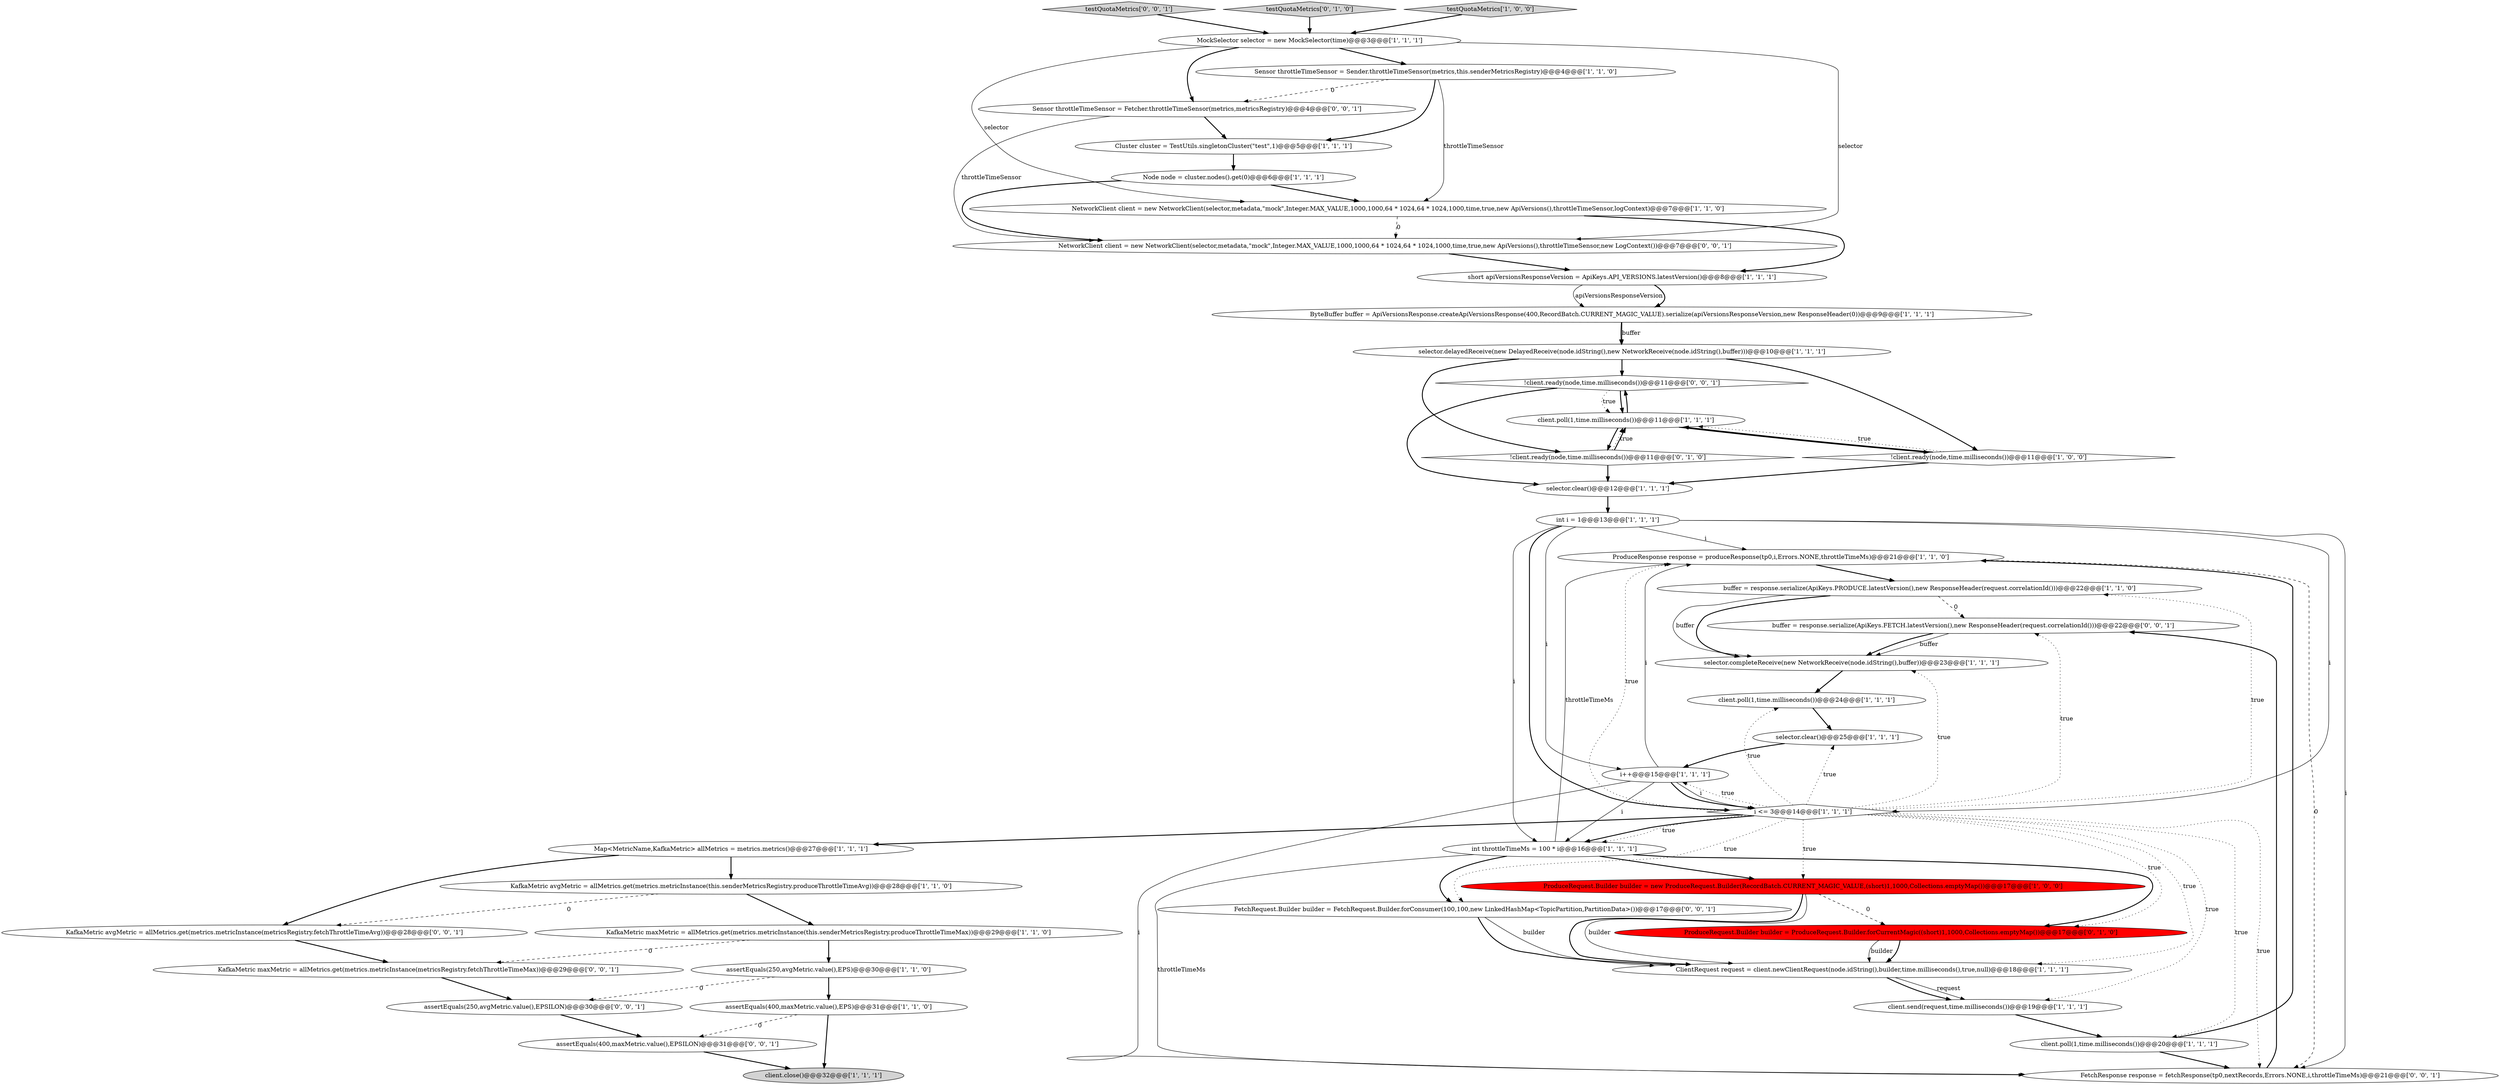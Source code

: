 digraph {
29 [style = filled, label = "ProduceResponse response = produceResponse(tp0,i,Errors.NONE,throttleTimeMs)@@@21@@@['1', '1', '0']", fillcolor = white, shape = ellipse image = "AAA0AAABBB1BBB"];
42 [style = filled, label = "KafkaMetric maxMetric = allMetrics.get(metrics.metricInstance(metricsRegistry.fetchThrottleTimeMax))@@@29@@@['0', '0', '1']", fillcolor = white, shape = ellipse image = "AAA0AAABBB3BBB"];
13 [style = filled, label = "MockSelector selector = new MockSelector(time)@@@3@@@['1', '1', '1']", fillcolor = white, shape = ellipse image = "AAA0AAABBB1BBB"];
35 [style = filled, label = "testQuotaMetrics['0', '0', '1']", fillcolor = lightgray, shape = diamond image = "AAA0AAABBB3BBB"];
31 [style = filled, label = "ProduceRequest.Builder builder = ProduceRequest.Builder.forCurrentMagic((short)1,1000,Collections.emptyMap())@@@17@@@['0', '1', '0']", fillcolor = red, shape = ellipse image = "AAA1AAABBB2BBB"];
6 [style = filled, label = "int i = 1@@@13@@@['1', '1', '1']", fillcolor = white, shape = ellipse image = "AAA0AAABBB1BBB"];
41 [style = filled, label = "buffer = response.serialize(ApiKeys.FETCH.latestVersion(),new ResponseHeader(request.correlationId()))@@@22@@@['0', '0', '1']", fillcolor = white, shape = ellipse image = "AAA0AAABBB3BBB"];
37 [style = filled, label = "FetchRequest.Builder builder = FetchRequest.Builder.forConsumer(100,100,new LinkedHashMap<TopicPartition,PartitionData>())@@@17@@@['0', '0', '1']", fillcolor = white, shape = ellipse image = "AAA0AAABBB3BBB"];
19 [style = filled, label = "buffer = response.serialize(ApiKeys.PRODUCE.latestVersion(),new ResponseHeader(request.correlationId()))@@@22@@@['1', '1', '0']", fillcolor = white, shape = ellipse image = "AAA0AAABBB1BBB"];
28 [style = filled, label = "ProduceRequest.Builder builder = new ProduceRequest.Builder(RecordBatch.CURRENT_MAGIC_VALUE,(short)1,1000,Collections.emptyMap())@@@17@@@['1', '0', '0']", fillcolor = red, shape = ellipse image = "AAA1AAABBB1BBB"];
12 [style = filled, label = "client.send(request,time.milliseconds())@@@19@@@['1', '1', '1']", fillcolor = white, shape = ellipse image = "AAA0AAABBB1BBB"];
11 [style = filled, label = "selector.clear()@@@25@@@['1', '1', '1']", fillcolor = white, shape = ellipse image = "AAA0AAABBB1BBB"];
20 [style = filled, label = "Cluster cluster = TestUtils.singletonCluster(\"test\",1)@@@5@@@['1', '1', '1']", fillcolor = white, shape = ellipse image = "AAA0AAABBB1BBB"];
8 [style = filled, label = "short apiVersionsResponseVersion = ApiKeys.API_VERSIONS.latestVersion()@@@8@@@['1', '1', '1']", fillcolor = white, shape = ellipse image = "AAA0AAABBB1BBB"];
43 [style = filled, label = "Sensor throttleTimeSensor = Fetcher.throttleTimeSensor(metrics,metricsRegistry)@@@4@@@['0', '0', '1']", fillcolor = white, shape = ellipse image = "AAA0AAABBB3BBB"];
5 [style = filled, label = "assertEquals(250,avgMetric.value(),EPS)@@@30@@@['1', '1', '0']", fillcolor = white, shape = ellipse image = "AAA0AAABBB1BBB"];
9 [style = filled, label = "selector.clear()@@@12@@@['1', '1', '1']", fillcolor = white, shape = ellipse image = "AAA0AAABBB1BBB"];
36 [style = filled, label = "KafkaMetric avgMetric = allMetrics.get(metrics.metricInstance(metricsRegistry.fetchThrottleTimeAvg))@@@28@@@['0', '0', '1']", fillcolor = white, shape = ellipse image = "AAA0AAABBB3BBB"];
14 [style = filled, label = "ByteBuffer buffer = ApiVersionsResponse.createApiVersionsResponse(400,RecordBatch.CURRENT_MAGIC_VALUE).serialize(apiVersionsResponseVersion,new ResponseHeader(0))@@@9@@@['1', '1', '1']", fillcolor = white, shape = ellipse image = "AAA0AAABBB1BBB"];
34 [style = filled, label = "!client.ready(node,time.milliseconds())@@@11@@@['0', '0', '1']", fillcolor = white, shape = diamond image = "AAA0AAABBB3BBB"];
26 [style = filled, label = "client.poll(1,time.milliseconds())@@@20@@@['1', '1', '1']", fillcolor = white, shape = ellipse image = "AAA0AAABBB1BBB"];
17 [style = filled, label = "KafkaMetric maxMetric = allMetrics.get(metrics.metricInstance(this.senderMetricsRegistry.produceThrottleTimeMax))@@@29@@@['1', '1', '0']", fillcolor = white, shape = ellipse image = "AAA0AAABBB1BBB"];
24 [style = filled, label = "Sensor throttleTimeSensor = Sender.throttleTimeSensor(metrics,this.senderMetricsRegistry)@@@4@@@['1', '1', '0']", fillcolor = white, shape = ellipse image = "AAA0AAABBB1BBB"];
15 [style = filled, label = "Map<MetricName,KafkaMetric> allMetrics = metrics.metrics()@@@27@@@['1', '1', '1']", fillcolor = white, shape = ellipse image = "AAA0AAABBB1BBB"];
23 [style = filled, label = "KafkaMetric avgMetric = allMetrics.get(metrics.metricInstance(this.senderMetricsRegistry.produceThrottleTimeAvg))@@@28@@@['1', '1', '0']", fillcolor = white, shape = ellipse image = "AAA0AAABBB1BBB"];
40 [style = filled, label = "FetchResponse response = fetchResponse(tp0,nextRecords,Errors.NONE,i,throttleTimeMs)@@@21@@@['0', '0', '1']", fillcolor = white, shape = ellipse image = "AAA0AAABBB3BBB"];
33 [style = filled, label = "!client.ready(node,time.milliseconds())@@@11@@@['0', '1', '0']", fillcolor = white, shape = diamond image = "AAA0AAABBB2BBB"];
38 [style = filled, label = "assertEquals(400,maxMetric.value(),EPSILON)@@@31@@@['0', '0', '1']", fillcolor = white, shape = ellipse image = "AAA0AAABBB3BBB"];
27 [style = filled, label = "int throttleTimeMs = 100 * i@@@16@@@['1', '1', '1']", fillcolor = white, shape = ellipse image = "AAA0AAABBB1BBB"];
2 [style = filled, label = "i++@@@15@@@['1', '1', '1']", fillcolor = white, shape = ellipse image = "AAA0AAABBB1BBB"];
4 [style = filled, label = "ClientRequest request = client.newClientRequest(node.idString(),builder,time.milliseconds(),true,null)@@@18@@@['1', '1', '1']", fillcolor = white, shape = ellipse image = "AAA0AAABBB1BBB"];
22 [style = filled, label = "client.close()@@@32@@@['1', '1', '1']", fillcolor = lightgray, shape = ellipse image = "AAA0AAABBB1BBB"];
30 [style = filled, label = "client.poll(1,time.milliseconds())@@@11@@@['1', '1', '1']", fillcolor = white, shape = ellipse image = "AAA0AAABBB1BBB"];
44 [style = filled, label = "NetworkClient client = new NetworkClient(selector,metadata,\"mock\",Integer.MAX_VALUE,1000,1000,64 * 1024,64 * 1024,1000,time,true,new ApiVersions(),throttleTimeSensor,new LogContext())@@@7@@@['0', '0', '1']", fillcolor = white, shape = ellipse image = "AAA0AAABBB3BBB"];
16 [style = filled, label = "client.poll(1,time.milliseconds())@@@24@@@['1', '1', '1']", fillcolor = white, shape = ellipse image = "AAA0AAABBB1BBB"];
25 [style = filled, label = "i <= 3@@@14@@@['1', '1', '1']", fillcolor = white, shape = diamond image = "AAA0AAABBB1BBB"];
39 [style = filled, label = "assertEquals(250,avgMetric.value(),EPSILON)@@@30@@@['0', '0', '1']", fillcolor = white, shape = ellipse image = "AAA0AAABBB3BBB"];
3 [style = filled, label = "assertEquals(400,maxMetric.value(),EPS)@@@31@@@['1', '1', '0']", fillcolor = white, shape = ellipse image = "AAA0AAABBB1BBB"];
18 [style = filled, label = "!client.ready(node,time.milliseconds())@@@11@@@['1', '0', '0']", fillcolor = white, shape = diamond image = "AAA0AAABBB1BBB"];
0 [style = filled, label = "Node node = cluster.nodes().get(0)@@@6@@@['1', '1', '1']", fillcolor = white, shape = ellipse image = "AAA0AAABBB1BBB"];
1 [style = filled, label = "selector.completeReceive(new NetworkReceive(node.idString(),buffer))@@@23@@@['1', '1', '1']", fillcolor = white, shape = ellipse image = "AAA0AAABBB1BBB"];
32 [style = filled, label = "testQuotaMetrics['0', '1', '0']", fillcolor = lightgray, shape = diamond image = "AAA0AAABBB2BBB"];
21 [style = filled, label = "selector.delayedReceive(new DelayedReceive(node.idString(),new NetworkReceive(node.idString(),buffer)))@@@10@@@['1', '1', '1']", fillcolor = white, shape = ellipse image = "AAA0AAABBB1BBB"];
7 [style = filled, label = "testQuotaMetrics['1', '0', '0']", fillcolor = lightgray, shape = diamond image = "AAA0AAABBB1BBB"];
10 [style = filled, label = "NetworkClient client = new NetworkClient(selector,metadata,\"mock\",Integer.MAX_VALUE,1000,1000,64 * 1024,64 * 1024,1000,time,true,new ApiVersions(),throttleTimeSensor,logContext)@@@7@@@['1', '1', '0']", fillcolor = white, shape = ellipse image = "AAA0AAABBB1BBB"];
5->3 [style = bold, label=""];
34->9 [style = bold, label=""];
44->8 [style = bold, label=""];
27->28 [style = bold, label=""];
25->4 [style = dotted, label="true"];
20->0 [style = bold, label=""];
18->30 [style = bold, label=""];
2->27 [style = solid, label="i"];
26->40 [style = bold, label=""];
24->10 [style = solid, label="throttleTimeSensor"];
25->28 [style = dotted, label="true"];
41->1 [style = solid, label="buffer"];
25->29 [style = dotted, label="true"];
30->18 [style = bold, label=""];
25->11 [style = dotted, label="true"];
21->18 [style = bold, label=""];
13->44 [style = solid, label="selector"];
9->6 [style = bold, label=""];
19->1 [style = bold, label=""];
28->4 [style = bold, label=""];
10->8 [style = bold, label=""];
24->43 [style = dashed, label="0"];
2->40 [style = solid, label="i"];
8->14 [style = solid, label="apiVersionsResponseVersion"];
39->38 [style = bold, label=""];
25->15 [style = bold, label=""];
23->17 [style = bold, label=""];
2->25 [style = bold, label=""];
25->19 [style = dotted, label="true"];
6->40 [style = solid, label="i"];
17->5 [style = bold, label=""];
3->38 [style = dashed, label="0"];
27->31 [style = bold, label=""];
31->4 [style = bold, label=""];
25->12 [style = dotted, label="true"];
5->39 [style = dashed, label="0"];
30->34 [style = bold, label=""];
4->12 [style = solid, label="request"];
24->20 [style = bold, label=""];
25->27 [style = bold, label=""];
6->2 [style = solid, label="i"];
28->31 [style = dashed, label="0"];
1->16 [style = bold, label=""];
13->43 [style = bold, label=""];
37->4 [style = solid, label="builder"];
18->9 [style = bold, label=""];
33->30 [style = bold, label=""];
0->44 [style = bold, label=""];
25->26 [style = dotted, label="true"];
14->21 [style = bold, label=""];
36->42 [style = bold, label=""];
15->36 [style = bold, label=""];
13->24 [style = bold, label=""];
13->10 [style = solid, label="selector"];
30->33 [style = bold, label=""];
25->31 [style = dotted, label="true"];
6->25 [style = bold, label=""];
43->20 [style = bold, label=""];
21->34 [style = bold, label=""];
42->39 [style = bold, label=""];
8->14 [style = bold, label=""];
17->42 [style = dashed, label="0"];
19->41 [style = dashed, label="0"];
31->4 [style = solid, label="builder"];
27->29 [style = solid, label="throttleTimeMs"];
27->37 [style = bold, label=""];
29->19 [style = bold, label=""];
14->21 [style = solid, label="buffer"];
4->12 [style = bold, label=""];
29->40 [style = dashed, label="0"];
43->44 [style = solid, label="throttleTimeSensor"];
25->2 [style = dotted, label="true"];
2->25 [style = solid, label="i"];
34->30 [style = dotted, label="true"];
2->29 [style = solid, label="i"];
25->16 [style = dotted, label="true"];
25->1 [style = dotted, label="true"];
7->13 [style = bold, label=""];
25->37 [style = dotted, label="true"];
15->23 [style = bold, label=""];
16->11 [style = bold, label=""];
6->29 [style = solid, label="i"];
26->29 [style = bold, label=""];
21->33 [style = bold, label=""];
10->44 [style = dashed, label="0"];
28->4 [style = solid, label="builder"];
12->26 [style = bold, label=""];
27->40 [style = solid, label="throttleTimeMs"];
41->1 [style = bold, label=""];
25->41 [style = dotted, label="true"];
33->9 [style = bold, label=""];
3->22 [style = bold, label=""];
33->30 [style = dotted, label="true"];
34->30 [style = bold, label=""];
11->2 [style = bold, label=""];
37->4 [style = bold, label=""];
23->36 [style = dashed, label="0"];
0->10 [style = bold, label=""];
6->27 [style = solid, label="i"];
25->40 [style = dotted, label="true"];
6->25 [style = solid, label="i"];
40->41 [style = bold, label=""];
32->13 [style = bold, label=""];
38->22 [style = bold, label=""];
35->13 [style = bold, label=""];
25->27 [style = dotted, label="true"];
19->1 [style = solid, label="buffer"];
18->30 [style = dotted, label="true"];
}
